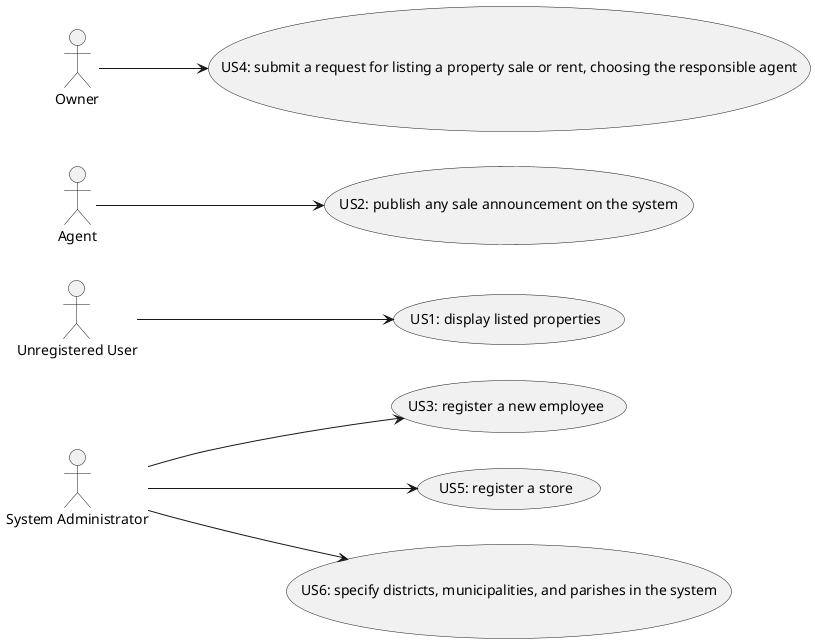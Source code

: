 @startuml

:System Administrator: as Admin
:Unregistered User: as UnregUser
:Agent: as Agent
:Owner: as Owner

Left to right direction

UnregUser --> (US1: display listed properties)

Agent --> (US2: publish any sale announcement on the system)

Admin --> (US3: register a new employee)

Owner --> (US4: submit a request for listing a property sale or rent, choosing the responsible agent)

Admin --> (US5: register a store)

Admin --> (US6: specify districts, municipalities, and parishes in the system)

@enduml
